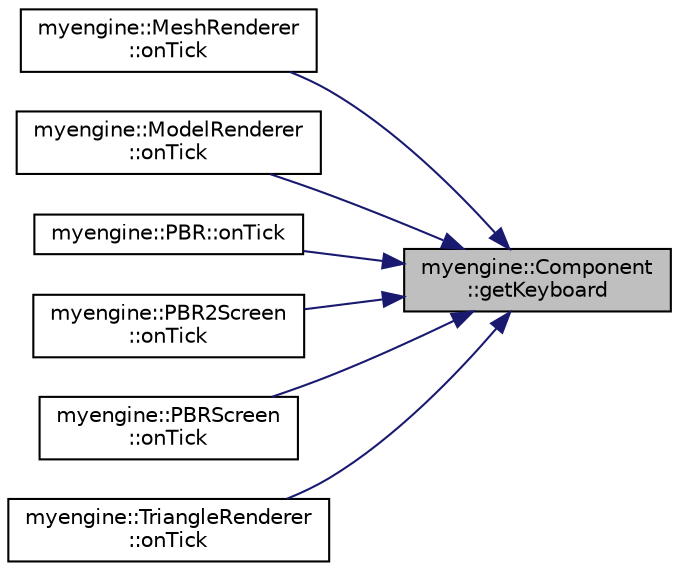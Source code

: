 digraph "myengine::Component::getKeyboard"
{
 // LATEX_PDF_SIZE
  edge [fontname="Helvetica",fontsize="10",labelfontname="Helvetica",labelfontsize="10"];
  node [fontname="Helvetica",fontsize="10",shape=record];
  rankdir="RL";
  Node1 [label="myengine::Component\l::getKeyboard",height=0.2,width=0.4,color="black", fillcolor="grey75", style="filled", fontcolor="black",tooltip="Returns the Keyboard."];
  Node1 -> Node2 [dir="back",color="midnightblue",fontsize="10",style="solid",fontname="Helvetica"];
  Node2 [label="myengine::MeshRenderer\l::onTick",height=0.2,width=0.4,color="black", fillcolor="white", style="filled",URL="$structmyengine_1_1_mesh_renderer.html#a4ccd9617be008305b9b172d9335573a5",tooltip="The position of the model."];
  Node1 -> Node3 [dir="back",color="midnightblue",fontsize="10",style="solid",fontname="Helvetica"];
  Node3 [label="myengine::ModelRenderer\l::onTick",height=0.2,width=0.4,color="black", fillcolor="white", style="filled",URL="$structmyengine_1_1_model_renderer.html#ac1a09170155c3fddfe23ac24334fb689",tooltip="The position of the model."];
  Node1 -> Node4 [dir="back",color="midnightblue",fontsize="10",style="solid",fontname="Helvetica"];
  Node4 [label="myengine::PBR::onTick",height=0.2,width=0.4,color="black", fillcolor="white", style="filled",URL="$structmyengine_1_1_p_b_r.html#ac960a36c2b186613e28284ede02004bd",tooltip="The position of the model."];
  Node1 -> Node5 [dir="back",color="midnightblue",fontsize="10",style="solid",fontname="Helvetica"];
  Node5 [label="myengine::PBR2Screen\l::onTick",height=0.2,width=0.4,color="black", fillcolor="white", style="filled",URL="$structmyengine_1_1_p_b_r2_screen.html#af516398eee87a41129a2995677c443e1",tooltip="Updates Screen."];
  Node1 -> Node6 [dir="back",color="midnightblue",fontsize="10",style="solid",fontname="Helvetica"];
  Node6 [label="myengine::PBRScreen\l::onTick",height=0.2,width=0.4,color="black", fillcolor="white", style="filled",URL="$structmyengine_1_1_p_b_r_screen.html#ad9af1fafe83d5bb4ae5e1fc37d2bc258",tooltip="Updates Screen."];
  Node1 -> Node7 [dir="back",color="midnightblue",fontsize="10",style="solid",fontname="Helvetica"];
  Node7 [label="myengine::TriangleRenderer\l::onTick",height=0.2,width=0.4,color="black", fillcolor="white", style="filled",URL="$structmyengine_1_1_triangle_renderer.html#a8772473eb0f65d036220b3f48f45f8ce",tooltip="The position of the triangle."];
}
